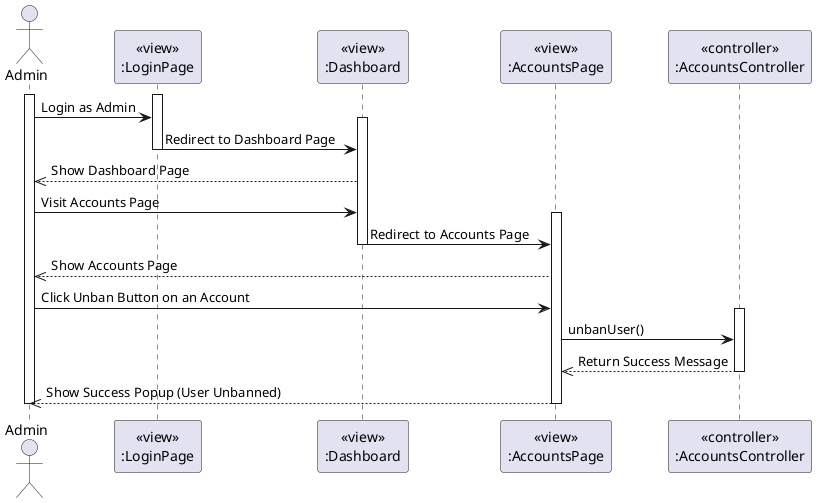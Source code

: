 @startuml Unban User
actor Admin
participant LoginPageView [
  <<view>>
  :LoginPage
]

participant DashboardView [
  <<view>>
  :Dashboard
]

participant AccountsView [
  <<view>>
  :AccountsPage
]

activate Admin
activate LoginPageView
Admin -> LoginPageView: Login as Admin
activate DashboardView
LoginPageView -> DashboardView: Redirect to Dashboard Page
deactivate LoginPageView

DashboardView -->> Admin: Show Dashboard Page

Admin -> DashboardView: Visit Accounts Page
activate AccountsView
DashboardView -> AccountsView: Redirect to Accounts Page
deactivate DashboardView

AccountsView -->> Admin: Show Accounts Page
Admin -> AccountsView: Click Unban Button on an Account

participant AccountsController [
  <<controller>>
  :AccountsController
]

activate AccountsController
AccountsView -> AccountsController: unbanUser()
AccountsController -->> AccountsView: Return Success Message
deactivate AccountsController
AccountsView -->> Admin: Show Success Popup (User Unbanned)

deactivate Admin
deactivate AccountsView
@enduml
